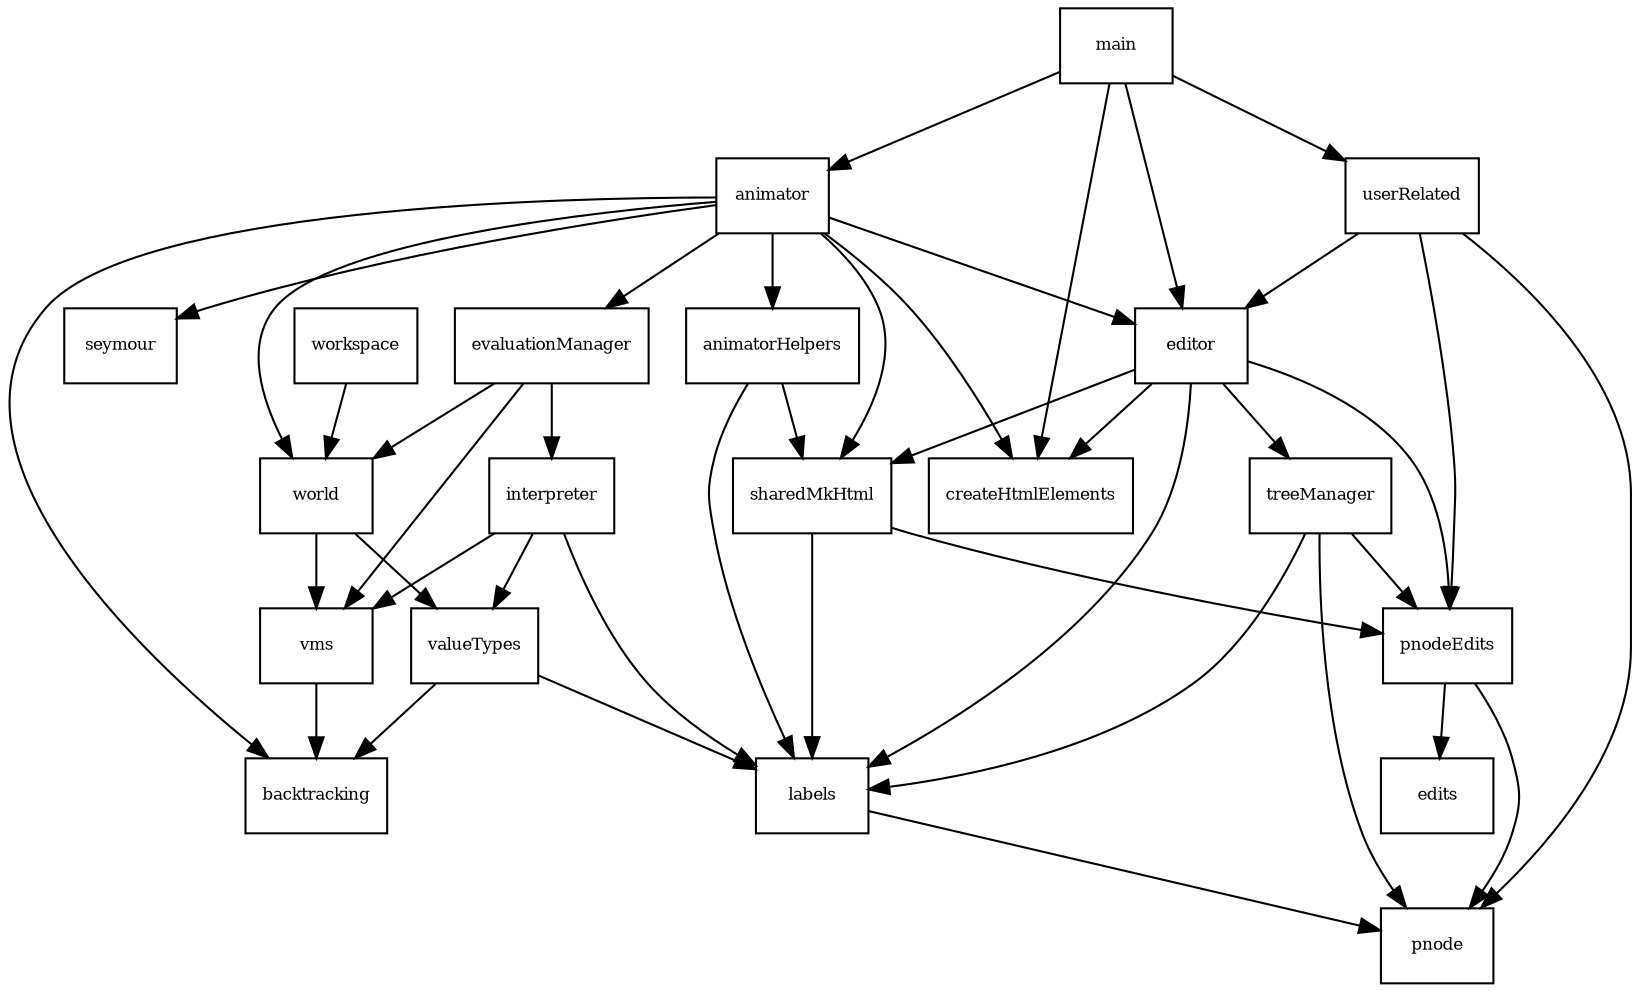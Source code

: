 digraph Depends {

   gsize="8,6"; ratio=fill;
   node[fontsize=8, shape=rectangle];

   animator -> animatorHelpers ;
   animator -> backtracking ;
   animator -> createHtmlElements ;
   animator -> editor ;
   animator -> evaluationManager ;
   animator -> seymour ;
   animator -> sharedMkHtml ;
   animator -> world ;

   animatorHelpers -> labels ;
   animatorHelpers -> sharedMkHtml ;

   editor -> createHtmlElements ;
   editor -> labels ;
   editor -> pnodeEdits ;
   editor -> sharedMkHtml ;
   editor -> treeManager ;

   evaluationManager -> interpreter ;
   evaluationManager -> vms ;
   evaluationManager -> world ;

   interpreter -> labels ;
   interpreter -> valueTypes ;
   interpreter -> vms ;
   
   labels -> pnode

   main -> createHtmlElements ;
   main -> editor ;
   main -> animator ;
   main -> userRelated ;

   pnodeEdits -> edits ;
   pnodeEdits -> pnode ;

   sharedMkHtml -> pnodeEdits ;
   sharedMkHtml -> labels ;

   treeManager -> labels ;
   treeManager -> pnode ;
   treeManager -> pnodeEdits ;

   userRelated -> editor ;
   userRelated -> pnodeEdits ;
   userRelated -> pnode ;

   valueTypes -> backtracking ;
   valueTypes -> labels ;

   vms -> backtracking ;
   
   workspace -> world ;

   world -> valueTypes ;
   world -> vms ;
}
